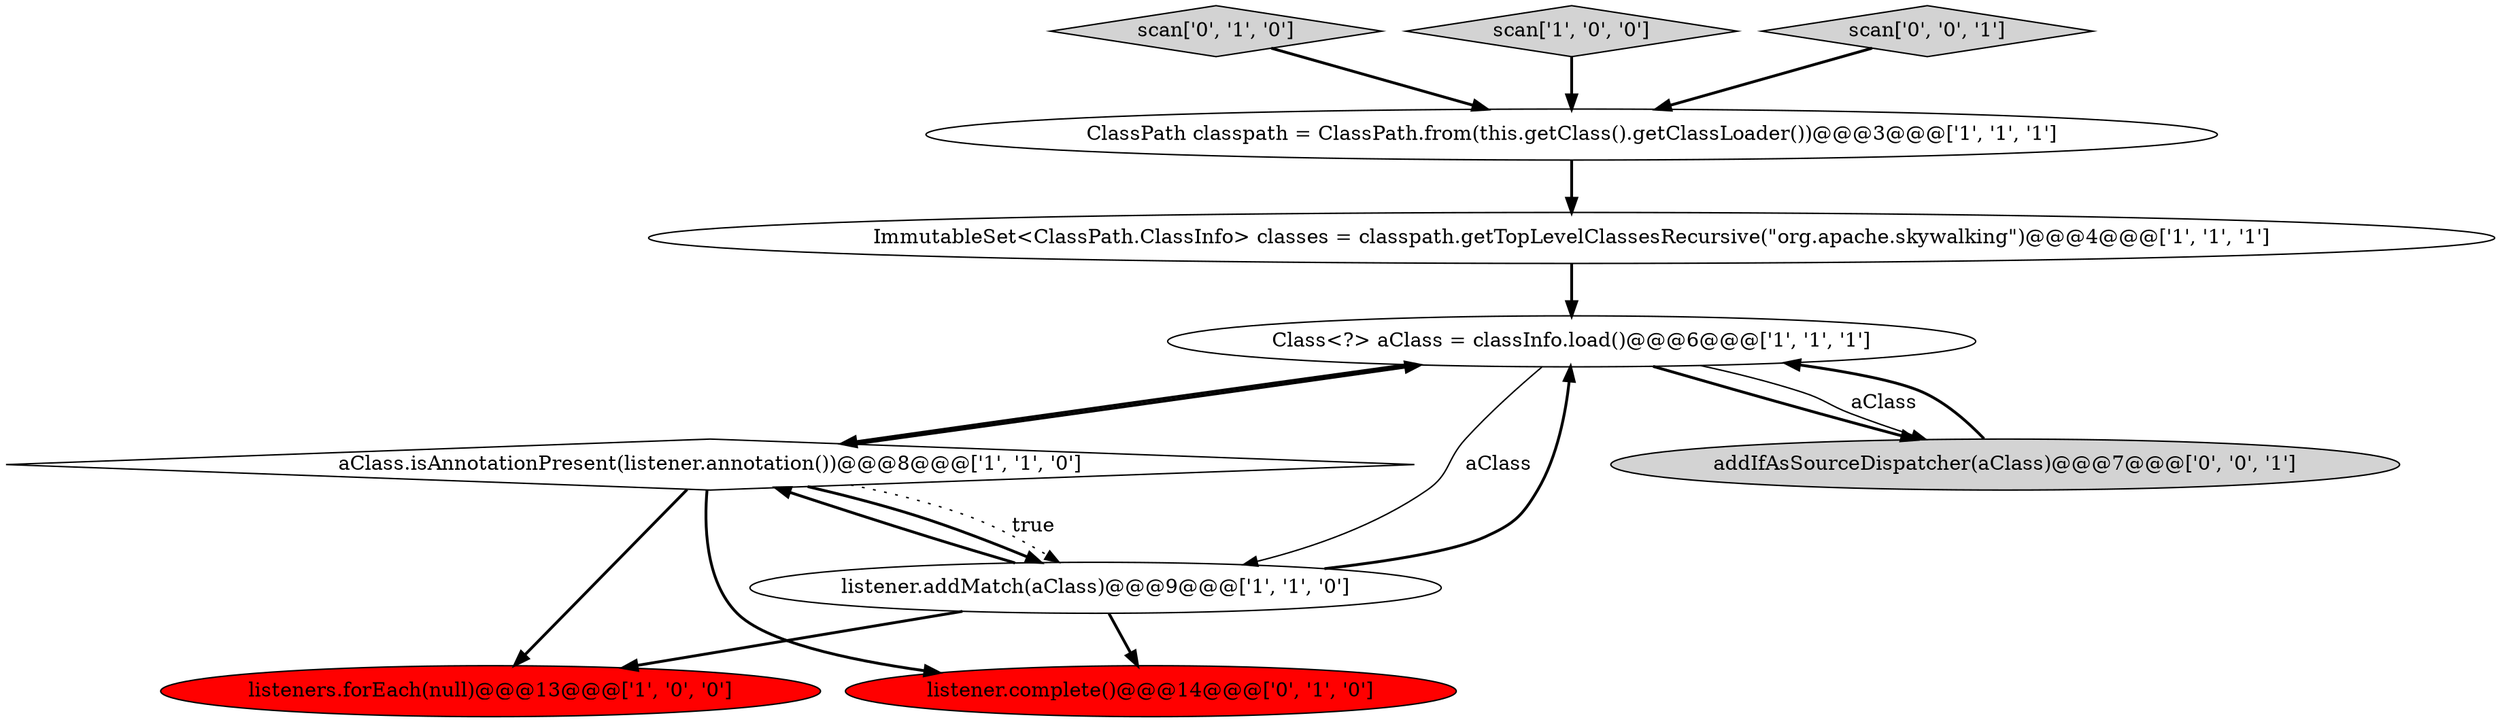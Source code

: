 digraph {
7 [style = filled, label = "scan['0', '1', '0']", fillcolor = lightgray, shape = diamond image = "AAA0AAABBB2BBB"];
1 [style = filled, label = "ClassPath classpath = ClassPath.from(this.getClass().getClassLoader())@@@3@@@['1', '1', '1']", fillcolor = white, shape = ellipse image = "AAA0AAABBB1BBB"];
6 [style = filled, label = "scan['1', '0', '0']", fillcolor = lightgray, shape = diamond image = "AAA0AAABBB1BBB"];
0 [style = filled, label = "ImmutableSet<ClassPath.ClassInfo> classes = classpath.getTopLevelClassesRecursive(\"org.apache.skywalking\")@@@4@@@['1', '1', '1']", fillcolor = white, shape = ellipse image = "AAA0AAABBB1BBB"];
3 [style = filled, label = "listeners.forEach(null)@@@13@@@['1', '0', '0']", fillcolor = red, shape = ellipse image = "AAA1AAABBB1BBB"];
2 [style = filled, label = "aClass.isAnnotationPresent(listener.annotation())@@@8@@@['1', '1', '0']", fillcolor = white, shape = diamond image = "AAA0AAABBB1BBB"];
4 [style = filled, label = "listener.addMatch(aClass)@@@9@@@['1', '1', '0']", fillcolor = white, shape = ellipse image = "AAA0AAABBB1BBB"];
8 [style = filled, label = "listener.complete()@@@14@@@['0', '1', '0']", fillcolor = red, shape = ellipse image = "AAA1AAABBB2BBB"];
5 [style = filled, label = "Class<?> aClass = classInfo.load()@@@6@@@['1', '1', '1']", fillcolor = white, shape = ellipse image = "AAA0AAABBB1BBB"];
9 [style = filled, label = "addIfAsSourceDispatcher(aClass)@@@7@@@['0', '0', '1']", fillcolor = lightgray, shape = ellipse image = "AAA0AAABBB3BBB"];
10 [style = filled, label = "scan['0', '0', '1']", fillcolor = lightgray, shape = diamond image = "AAA0AAABBB3BBB"];
9->5 [style = bold, label=""];
6->1 [style = bold, label=""];
4->3 [style = bold, label=""];
4->8 [style = bold, label=""];
5->2 [style = bold, label=""];
7->1 [style = bold, label=""];
1->0 [style = bold, label=""];
4->2 [style = bold, label=""];
5->9 [style = bold, label=""];
10->1 [style = bold, label=""];
2->4 [style = bold, label=""];
4->5 [style = bold, label=""];
5->4 [style = solid, label="aClass"];
5->9 [style = solid, label="aClass"];
0->5 [style = bold, label=""];
2->3 [style = bold, label=""];
2->8 [style = bold, label=""];
2->5 [style = bold, label=""];
2->4 [style = dotted, label="true"];
}
